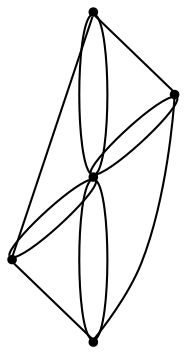graph {
  node [shape=point,comment="{\"directed\":false,\"doi\":\"10.1007/978-3-319-73915-1_36\",\"figure\":\"? (4)\"}"]

  v0 [pos="1055.5191840282841,287.9258439861717"]
  v1 [pos="990.0951912709043,499.20696392757577"]
  v2 [pos="860.9007112786473,239.1686233303779"]
  v3 [pos="925.497434618882,369.18779362897686"]
  v4 [pos="795.478832836156,450.449743271782"]

  v1 -- v4 [id="-2",pos="990.0951912709043,499.20696392757577 795.4808676655223,499.20696392757577 795.4808676655223,499.20696392757577 795.4808676655223,499.20696392757577 795.478832836156,450.449743271782 795.478832836156,450.449743271782 795.478832836156,450.449743271782"]
  v1 -- v0 [id="-3",pos="990.0951912709043,499.20696392757577 1055.5181348193921,499.20696392757577 1055.5181348193921,499.20696392757577 1055.5181348193921,499.20696392757577 1055.5191840282841,287.9258439861717 1055.5191840282841,287.9258439861717 1055.5191840282841,287.9258439861717"]
  v4 -- v2 [id="-4",pos="795.478832836156,450.449743271782 795.4808676655223,239.16871871183548 795.4808676655223,239.16871871183548 795.4808676655223,239.16871871183548 860.9007112786473,239.1686233303779 860.9007112786473,239.1686233303779 860.9007112786473,239.1686233303779"]
  v0 -- v2 [id="-5",pos="1055.5191840282841,287.9258439861717 1055.5181348193921,239.16871871183548 1055.5181348193921,239.16871871183548 1055.5181348193921,239.16871871183548 860.9007112786473,239.1686233303779 860.9007112786473,239.1686233303779 860.9007112786473,239.1686233303779"]
  v2 -- v3 [id="-9",pos="860.9007112786473,239.1686233303779 925.497434618882,239.1686869180163 925.497434618882,239.1686869180163 925.497434618882,239.1686869180163 925.497434618882,369.18779362897686 925.497434618882,369.18779362897686 925.497434618882,369.18779362897686"]
  v0 -- v3 [id="-1",pos="1055.5191840282841,287.9258439861717 1055.5181348193921,369.1921175883867 1055.5181348193921,369.1921175883867 1055.5181348193921,369.1921175883867 925.497434618882,369.18779362897686 925.497434618882,369.18779362897686 925.497434618882,369.18779362897686"]
  v4 -- v3 [id="-6",pos="795.478832836156,450.449743271782 795.4808676655223,369.1921175883867 795.4808676655223,369.1921175883867 795.4808676655223,369.1921175883867 925.497434618882,369.18779362897686 925.497434618882,369.18779362897686 925.497434618882,369.18779362897686"]
  v1 -- v3 [id="-8",pos="990.0951912709043,499.20696392757577 990.0951912709043,369.18779362897686 990.0951912709043,369.18779362897686 990.0951912709043,369.18779362897686 925.497434618882,369.18779362897686 925.497434618882,369.18779362897686 925.497434618882,369.18779362897686"]
  v3 -- v0 [id="-10",pos="925.497434618882,369.18779362897686 925.497434618882,287.9258439861717 925.497434618882,287.9258439861717 925.497434618882,287.9258439861717 1055.5191840282841,287.9258439861717 1055.5191840282841,287.9258439861717 1055.5191840282841,287.9258439861717"]
  v3 -- v4 [id="-12",pos="925.497434618882,369.18779362897686 925.497434618882,450.449743271782 925.497434618882,450.449743271782 925.497434618882,450.449743271782 795.478832836156,450.449743271782 795.478832836156,450.449743271782 795.478832836156,450.449743271782"]
  v3 -- v1 [id="-13",pos="925.497434618882,369.18779362897686 925.497434618882,499.2112401962568 925.497434618882,499.2112401962568 925.497434618882,499.2112401962568 990.0951912709043,499.20696392757577 990.0951912709043,499.20696392757577 990.0951912709043,499.20696392757577"]
  v2 -- v3 [id="-14",pos="860.9007112786473,239.1686233303779 860.4911859715685,369.18773004133845 860.4911859715685,369.18773004133845 860.4911859715685,369.18773004133845 925.497434618882,369.18779362897686 925.497434618882,369.18779362897686 925.497434618882,369.18779362897686"]
}